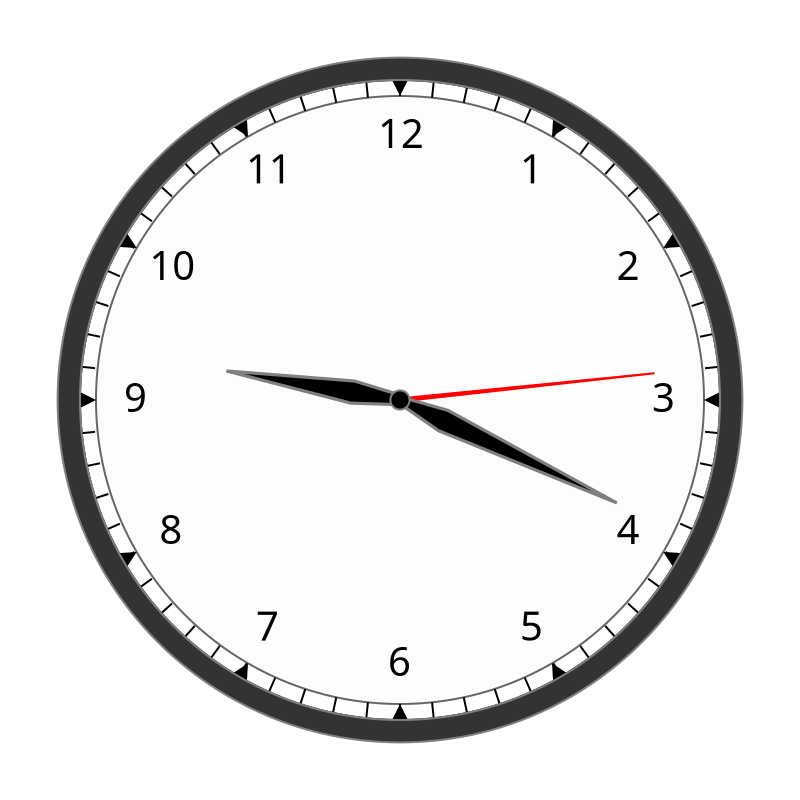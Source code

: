 {
  "$schema": "https://vega.github.io/schema/vega/v6.json",
  "description": "A circular clock visualization showing the current time.",
  "width": 400,
  "height": 400,
  "signals": [
    {"name": "centerX", "init": "width/2"},
    {"name": "centerY", "init": "height/2"},
    {"name": "radiusRef", "init": "min(width,height)*0.8"},
    {"name": "sizeFactor", "init": "radiusRef/400"},
    {"name": "outerRadius", "init": "radiusRef/2"},
    {"name": "innerRadius", "init": "radiusRef/2 - (10 * sizeFactor)"},
    {
      "name": "currentDate",
      "init": "now()",
      "on": [{"events": {"type": "timer", "throttle": 1000}, "update": "now()"}]
    },
    {
      "name": "currentHour",
      "init": "hours(currentDate)+minutes(currentDate)/60",
      "on": [
        {
          "events": {"signal": "currentDate"},
          "update": "hours(currentDate)+minutes(currentDate)/60"
        }
      ]
    },
    {
      "name": "currentMinute",
      "init": "minutes(currentDate)+seconds(currentDate)/60",
      "on": [
        {
          "events": {"signal": "currentDate"},
          "update": "minutes(currentDate)+seconds(currentDate)/60"
        }
      ]
    },
    {
      "name": "currentSecond",
      "init": "seconds(currentDate)",
      "on": [
        {"events": {"signal": "currentDate"}, "update": "seconds(currentDate)"}
      ]
    }
  ],
  "data": [
    {
      "name": "hours",
      "transform": [
        {"type": "sequence", "start": 0, "stop": 12, "step": 1, "as": "hour"},
        {
          "type": "formula",
          "expr": "centerX - cos(PI/2 + (datum.hour * PI/6)) * (outerRadius - (outerRadius-innerRadius)/2)",
          "as": "x"
        },
        {
          "type": "formula",
          "expr": "centerY - sin(PI/2 + (datum.hour * PI/6)) * (outerRadius - (outerRadius-innerRadius)/2)",
          "as": "y"
        },
        {
          "type": "formula",
          "expr": "centerX - cos(PI/2 + (datum.hour * PI/6)) * (innerRadius - 25 * max(sizeFactor, 0.4))",
          "as": "xHour"
        },
        {
          "type": "formula",
          "expr": "centerY - sin(PI/2 + (datum.hour * PI/6)) * (innerRadius - 25 * max(sizeFactor, 0.4))",
          "as": "yHour"
        }
      ]
    },
    {
      "name": "minutes",
      "transform": [
        {"type": "sequence", "start": 0, "stop": 60, "step": 1, "as": "minute"},
        {
          "type": "formula",
          "expr": "centerX - cos(PI/2 + (datum.minute * PI/30)) * (outerRadius - (outerRadius-innerRadius)/3)",
          "as": "x"
        },
        {
          "type": "formula",
          "expr": "centerY - sin(PI/2 + (datum.minute * PI/30)) * (outerRadius - (outerRadius-innerRadius)/2)",
          "as": "y"
        }
      ]
    }
  ],
  "scales": [
    {
      "name": "hourScale",
      "domain": {"data": "hours", "field": "hour"},
      "range": [0, {"signal": "2*PI"}]
    },
    {
      "name": "minutesScale",
      "domain": {"data": "minutes", "field": "minute"},
      "range": [0, {"signal": "2*PI"}]
    }
  ],
  "marks": [
    {
      "type": "arc",
      "encode": {
        "enter": {
          "x": {"signal": "centerX"},
          "y": {"signal": "centerY"},
          "startAngle": {"value": 0},
          "endAngle": {"signal": "2*PI"},
          "outerRadius": {"signal": "outerRadius"},
          "fill": {"value": "transparent"},
          "stroke": {"value": "black"}
        }
      }
    },
    {
      "type": "arc",
      "encode": {
        "enter": {
          "x": {"signal": "centerX"},
          "y": {"signal": "centerY"},
          "startAngle": {"value": 0},
          "endAngle": {"signal": "2*PI"},
          "outerRadius": {"signal": "innerRadius"},
          "fill": {"value": "#FCFCFC"},
          "opacity": {"value": 0.6},
          "stroke": {"value": "black"}
        }
      }
    },
    {
      "type": "symbol",
      "from": {"data": "minutes"},
      "encode": {
        "enter": {
          "size": {"signal": "pow(2*sizeFactor, 2)"},
          "x": {"field": "x"},
          "y": {"field": "y"},
          "angle": {"signal": "datum.minute*6"},
          "shape": {"value": "m 0 -5 v 10"},
          "stroke": {"value": "black"}
        }
      }
    },
    {
      "type": "symbol",
      "from": {"data": "hours"},
      "encode": {
        "enter": {
          "size": {"signal": "pow(2*sizeFactor, 2)"},
          "angle": {"signal": "datum.hour*30"},
          "shape": {"value": "m -5 -5 h 10 l -5 10 l -5 -10 Z"},
          "x": {"field": "x"},
          "y": {"field": "y"},
          "fill": {"value": "black"}
        }
      }
    },
    {
      "type": "text",
      "from": {"data": "hours"},
      "encode": {
        "enter": {
          "x": {"field": "xHour"},
          "y": {"field": "yHour"},
          "align": {"value": "center"},
          "baseline": {"value": "middle"},
          "text": {"signal": "datum.hour === 0 ? 12 : datum.hour"},
          "fontSize": {"signal": "25*max(sizeFactor, 0.4)"}
        }
      }
    },
    {
      "type": "symbol",
      "encode": {
        "enter": {
          "size": {"signal": "pow(2*sizeFactor, 2)"},
          "shape": {"value": "M 0 0 h-1 l 1 -160 l 1 160 h-1"},
          "x": {"signal": "centerX"},
          "y": {"signal": "centerY"},
          "fill": {"value": "red"},
          "stroke": {"value": "red"},
          "strokeSize": {"value": 2},
          "strokeCap": {"value": "round"}
        },
        "update": {"angle": {"signal": "currentSecond*6"}}
      }
    },
    {
      "type": "symbol",
      "encode": {
        "enter": {
          "size": {"signal": "pow(2*sizeFactor, 2)"},
          "shape": {
            "value": "M 0 0 h -2 l -5 -30 l 7 -120 l 7 120 l -5 30 h -2 "
          },
          "x": {"signal": "centerX"},
          "y": {"signal": "centerY"},
          "fill": {"value": "black"},
          "stroke": {"value": "grey"},
          "strokeCap": {"value": "round"},
          "strokeWidth": {"signal": "2* min(sizeFactor, 1)"}
        },
        "update": {"angle": {"signal": "currentMinute*6"}}
      }
    },
    {
      "type": "symbol",
      "encode": {
        "enter": {
          "size": {"signal": "pow(2*sizeFactor, 2)"},
          "shape": {"value": "M 0 0 h-3 l -4 -30 l 7 -80 l 7 80 l -4 30 h -3"},
          "x": {"signal": "centerX"},
          "y": {"signal": "centerY"},
          "fill": {"value": "black"},
          "stroke": {"value": "grey"},
          "strokeCap": {"value": "round"},
          "strokeWidth": {"signal": "2* min(sizeFactor, 1)"},
          "zIndex": {"value": 1}
        },
        "update": {"angle": {"signal": "currentHour*30"}}
      }
    },
    {
      "type": "arc",
      "encode": {
        "enter": {
          "x": {"signal": "centerX"},
          "y": {"signal": "centerY"},
          "startAngle": {"value": 0},
          "endAngle": {"signal": "2*PI"},
          "outerRadius": {"signal": "6*sizeFactor"},
          "fill": {"value": "black"},
          "stroke": {"value": "grey"},
          "zIndex": {"value": 1}
        }
      }
    },
    {
      "type": "arc",
      "encode": {
        "enter": {
          "x": {"signal": "centerX"},
          "y": {"signal": "centerY"},
          "startAngle": {"value": 0},
          "endAngle": {"signal": "2*PI"},
          "innerRadius": {"signal": "outerRadius"},
          "outerRadius": {"signal": "outerRadius + 14 * sizeFactor"},
          "fill": {"value": "#333"},
          "stroke": {"value": "grey"}
        }
      }
    }
  ]
}

